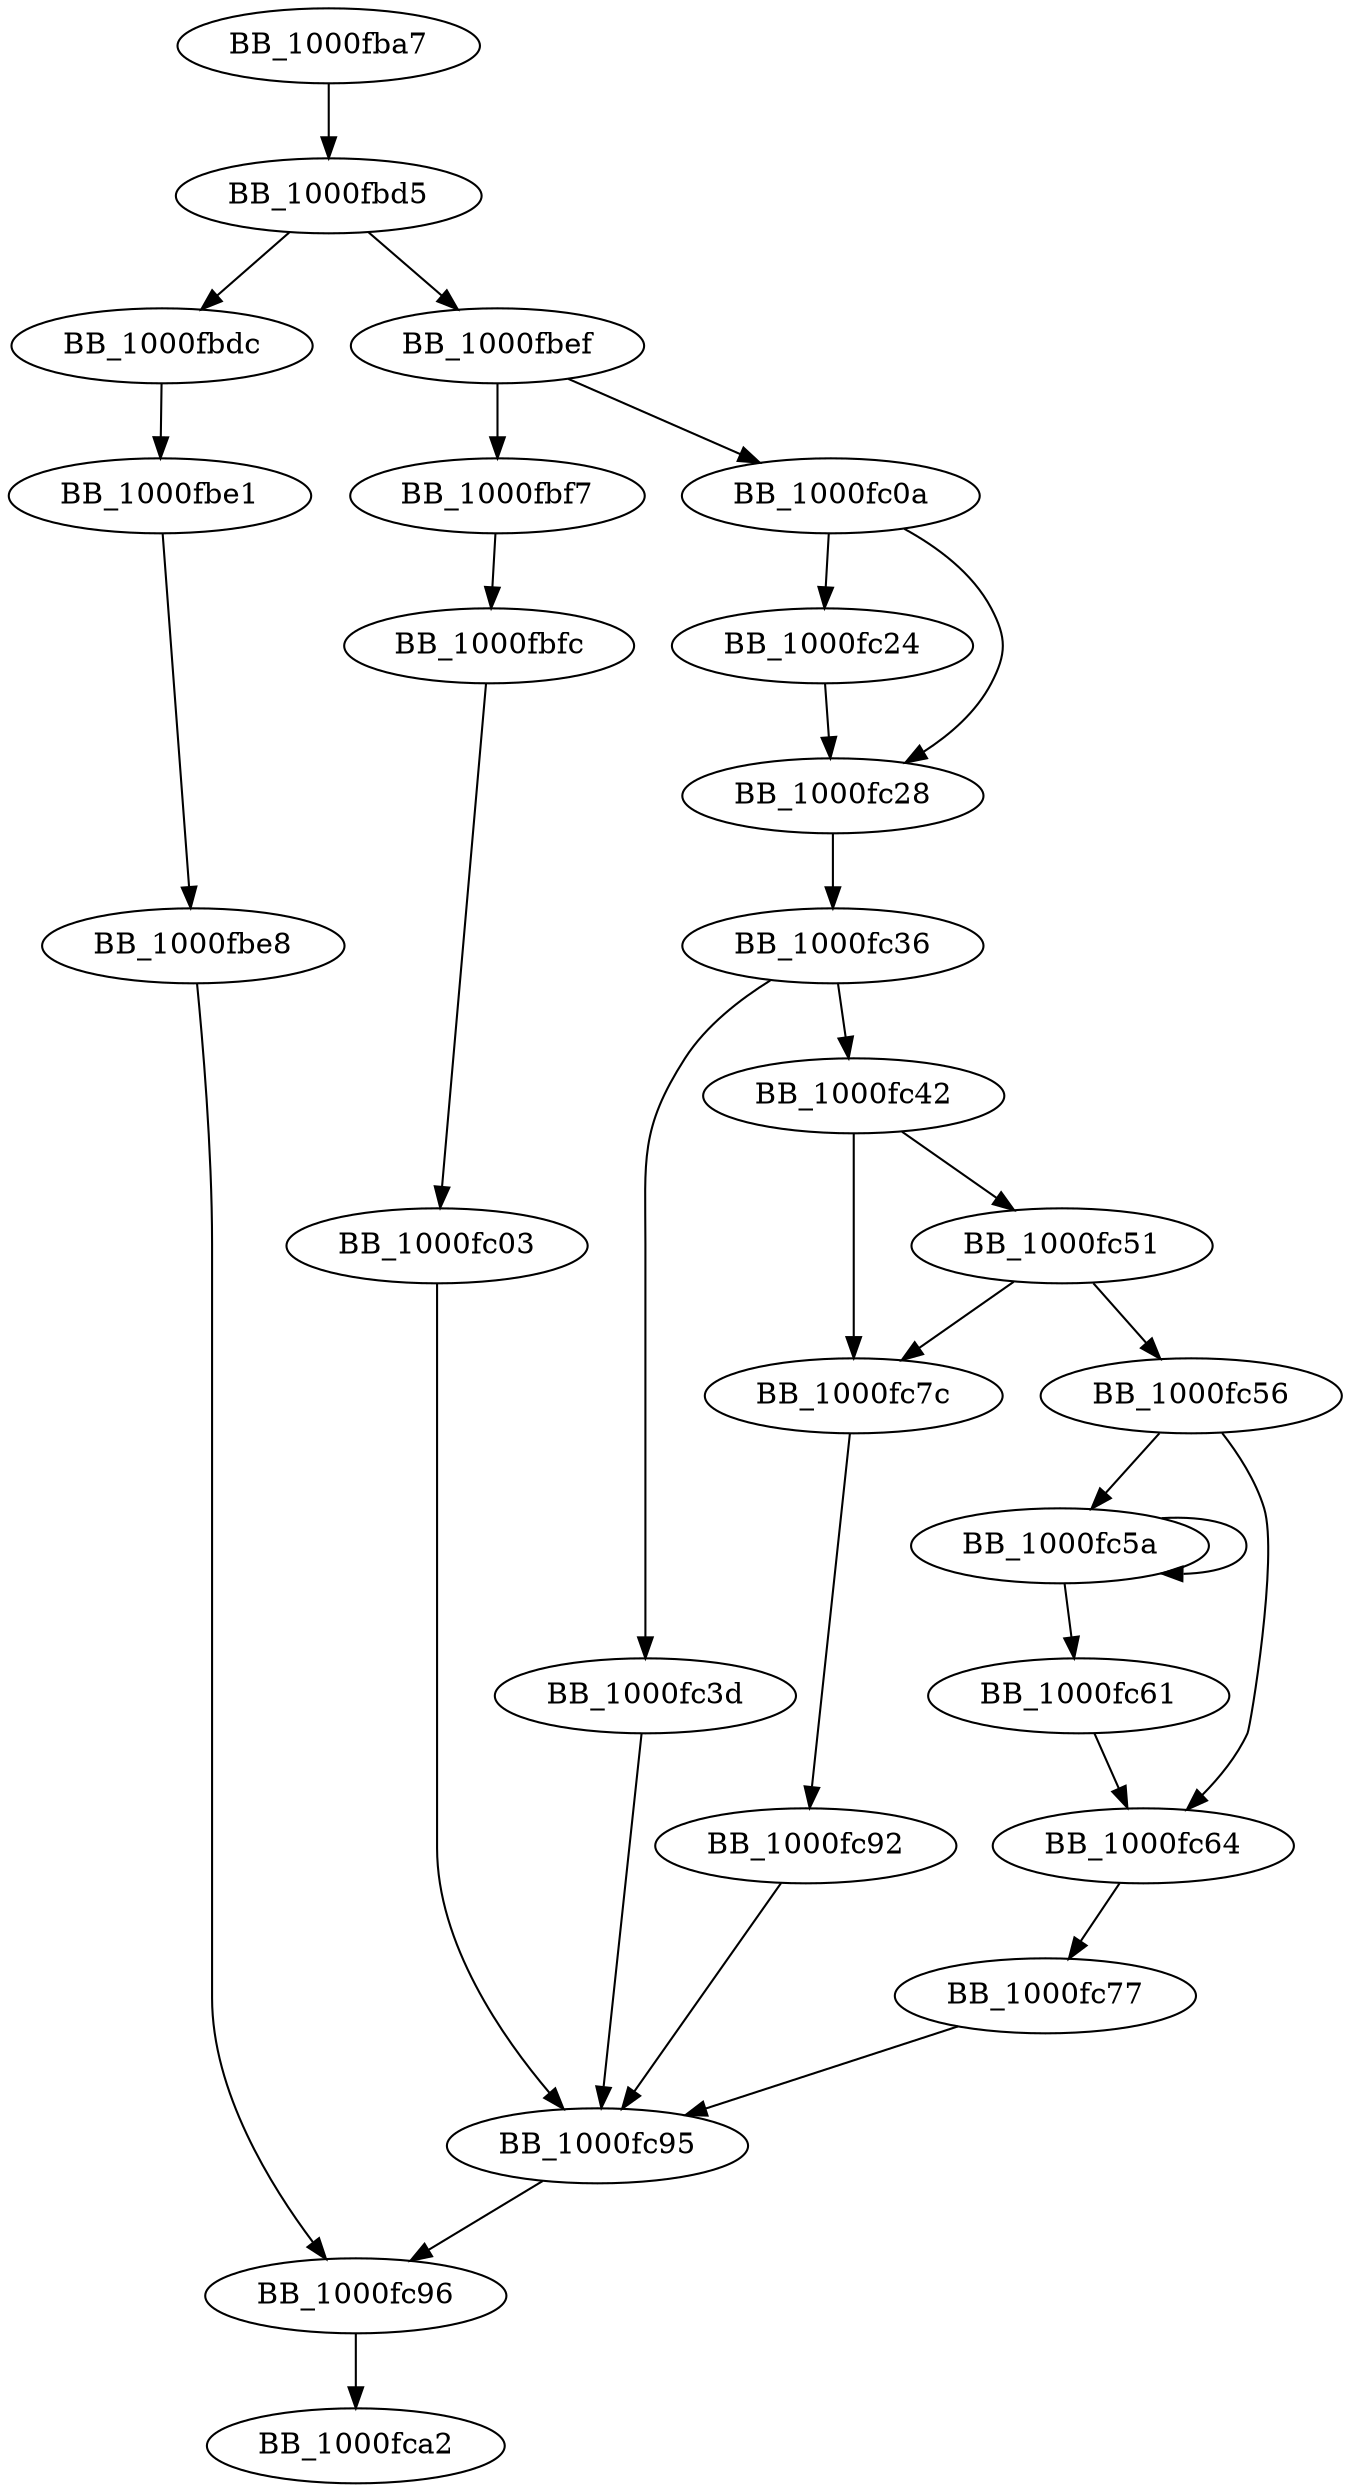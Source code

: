 DiGraph __cftog_l{
BB_1000fba7->BB_1000fbd5
BB_1000fbd5->BB_1000fbdc
BB_1000fbd5->BB_1000fbef
BB_1000fbdc->BB_1000fbe1
BB_1000fbe1->BB_1000fbe8
BB_1000fbe8->BB_1000fc96
BB_1000fbef->BB_1000fbf7
BB_1000fbef->BB_1000fc0a
BB_1000fbf7->BB_1000fbfc
BB_1000fbfc->BB_1000fc03
BB_1000fc03->BB_1000fc95
BB_1000fc0a->BB_1000fc24
BB_1000fc0a->BB_1000fc28
BB_1000fc24->BB_1000fc28
BB_1000fc28->BB_1000fc36
BB_1000fc36->BB_1000fc3d
BB_1000fc36->BB_1000fc42
BB_1000fc3d->BB_1000fc95
BB_1000fc42->BB_1000fc51
BB_1000fc42->BB_1000fc7c
BB_1000fc51->BB_1000fc56
BB_1000fc51->BB_1000fc7c
BB_1000fc56->BB_1000fc5a
BB_1000fc56->BB_1000fc64
BB_1000fc5a->BB_1000fc5a
BB_1000fc5a->BB_1000fc61
BB_1000fc61->BB_1000fc64
BB_1000fc64->BB_1000fc77
BB_1000fc77->BB_1000fc95
BB_1000fc7c->BB_1000fc92
BB_1000fc92->BB_1000fc95
BB_1000fc95->BB_1000fc96
BB_1000fc96->BB_1000fca2
}
